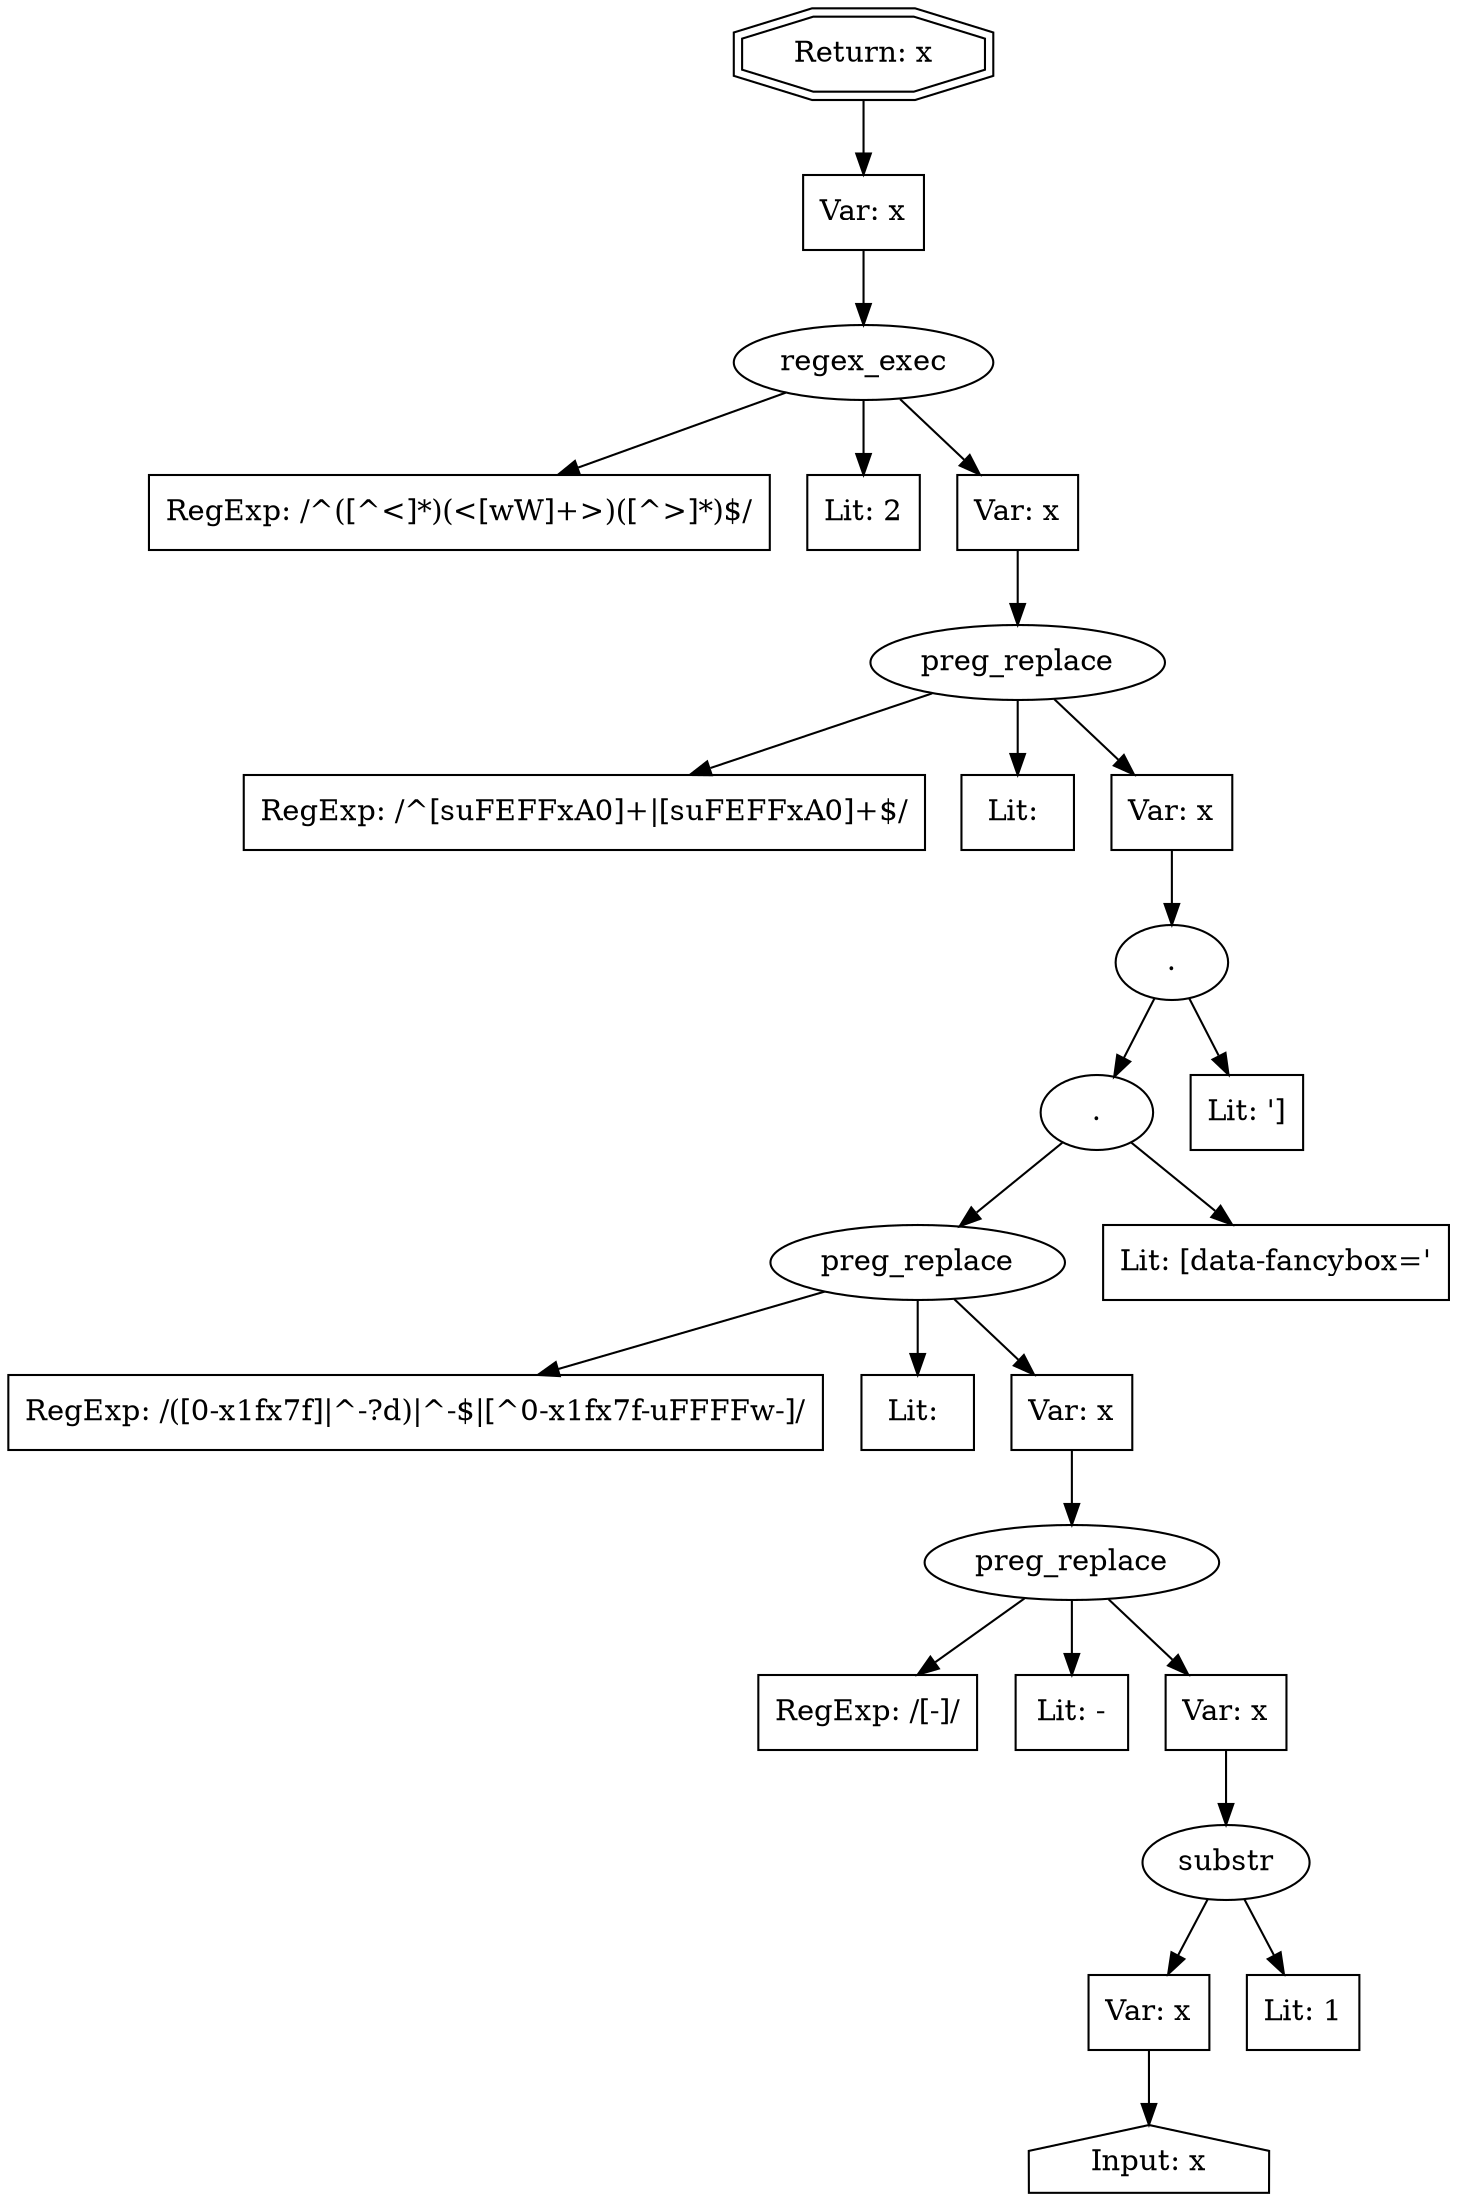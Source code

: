 // Finding: 4db21648-d354-44d1-8ed3-c77ef3853dd6
// Finding.url: https://www.example196.com/product/632433/aoc-27g2-27-full-hd-144hz-hdmi-dp-vga-freesync-g-sync-compatible-ips-led-gaming-monitor##"></iframe></style></script></object></embed></textarea><img src=x onerror=taintfoxLog('863e6613effa4e2e9676b1e057e39a3a')><!--/*
// Finding.parentloc: https://www.example196.com/product/632433/aoc-27g2-27-full-hd-144hz-hdmi-dp-vga-freesync-g-sync-compatible-ips-led-gaming-monitor##"></iframe></style></script></object></embed></textarea><img src=x onerror=taintfoxLog('863e6613effa4e2e9676b1e057e39a3a')><!--/*
// Finding.domain: www.example196.com
// Finding.base_domain: example196.com
// Finding.source: location.hash
// Finding.sink: innerHTML
// Sanitizer.score: 26
// Sanitizer.name: n.fn.init
// Sanitizer.location: https://www.example196.com/bundles/js/DesktopAsyncJScompiled?v=6B904175LSdecsgr5nxoTyD4bfjBpkGn2ygEkAIWfes1 - n.fn.init:1:32361
// Finding.begin: 3
// Finding.end: 9
// Finding.original_uuid: b2cc0cb0-d161-4a0f-9fcf-dc64d2d7aac6
// Finding.TwentyFiveMillionFlowsId: -1598924776
// Finding.script: https://www.example196.com/bundles/js/DesktopJScompiled?v=TASp_O1CRHjJHYcOFB_K2bdb8sftmR3fUMn59NgGgWs1
// Finding.line: 1
// Exploit.uuid: 863e6613-effa-4e2e-9676-b1e057e39a3a
// Exploit.success: false
// Exploit.status: validated
// Exploit.method: C
// Exploit.type: html
// Exploit.token: attribute
// Exploit.content: src
// Exploit.quote_type: "
// Exploit.tag: iframe
// Exploit.break_out: #"></iframe></style></script></object></embed></textarea><img src=x onerror=
// Exploit.break_in: ><!--/*
// Exploit.payload: #"></iframe></style></script></object></embed></textarea><img src=x onerror=taintfoxLog(1)><!--/*
// Exploit.begin_taint_url: 0
// Exploit.end_taint_url: 27
// Exploit.replace_begin_url: 130
// Exploit.replace_end_url: 130
// Exploit.replace_begin_param: 136
// Exploit.replace_end_param: 136
// Issues.LargestEncodeAttrStringChain: 0
// Issues.LargestTextFragmentEncodeChainLength: 0
// Issues.HasApproximation: true
// Issues.HasMissingImplementation: false
// Issues.HasInfiniteRegexWithFunctionReplacer: true
// Issues.MergedSplitAndJoins: true
// Issues.HasUrlInRhsOfReplace: false
// Issues.HasUrlInLhsOfReplace: false
// Issues.HasCookieValueInLhsOfreplace: false
// Issues.HasCookieValueInRhsOfreplace: false
// Issues.HasCookieValueInMatchPattern: false
// Issues.HasCookieValueInExecPattern: false
// Issues.RemovedLRConcats: true
// Issues.RemovedReplaceArtifacts: false
// Issues.HasUrlInMatchPattern: false
// Issues.HasUrlInExecPattern: false
// Issues.RemovedNOPreplaces: false
// Issues.Known_sanitizer: false
// DepGraph.hash: -1563530788
// DepGraph.sanitizer_hash: -1662603551
// Merged split and join statements 
// Removed LR concats 
// Removed LR concats 
// Removed LR concats 
// Removed LR concats 
// Removed LR concats 
// Removed LR concats 
// Removed LR concats 
// Removed LR concats 
// Removed LR concats 
// Removed LR concats 
// Removed LR concats 
// Removed LR concats 
// Removed LR concats 
// Removed LR concats 
// Removed LR concats 
// Removed LR concats 
// Removed LR concats 
// Removed LR concats 
// Removed LR concats 
// Removed LR concats 
// Removed LR concats 
// Removed LR concats 
// Removed LR concats 
// Removed LR concats 
// Removed LR concats 
// Removed LR concats 
// Removed LR concats 
// Removed LR concats 
// Removed LR concats 
// Removed LR concats 
// Removed LR concats 
// Non Finite Regex with function on rhs:  replace(([\0-\x1f\x7f]|^-?\d)|^-$|[^\0-\x1f\x7f-\uFFFF\w-]/g: 1, s: 0, u: 0, m: 0, i: 0 [escapes(<: 1, >: 1, &: 1, ": 1, ': 1, `: 1, /: 1, \: 1, :: 1, =: 1, %: 1, *: 1,  : 1, ,: 1, -: 1, ;: 1, ^: 1, |: 1, (: 1, ): 1, [: 1, ]: 1, {: 1, }: 1), function_rhs: true], 'function(n,t){return t?"\0"===n?"�":n.slice(0,-1)+"\\"+n.charCodeAt(n.length-1).toString(16)+" ":"\\"+n}') - Left hand side has to be a range 
// Approximated Implementation for:  replace(([\0-\x1f\x7f]|^-?\d)|^-$|[^\0-\x1f\x7f-\uFFFF\w-]/g: 1, s: 0, u: 0, m: 0, i: 0 [escapes(<: 1, >: 1, &: 1, ": 1, ': 1, `: 1, /: 1, \: 1, :: 1, =: 1, %: 1, *: 1,  : 1, ,: 1, -: 1, ;: 1, ^: 1, |: 1, (: 1, ): 1, [: 1, ]: 1, {: 1, }: 1), function_rhs: true], 'function(n,t){return t?"\0"===n?"�":n.slice(0,-1)+"\\"+n.charCodeAt(n.length-1).toString(16)+" ":"\\"+n}') - Left hand side has to be a range 
digraph cfg {
n0 [shape=house, label="Input: x"];
n1 [shape=ellipse, label="substr"];
n2 [shape=box, label="Var: x"];
n3 [shape=box, label="Lit: 1"];
n4 [shape=ellipse, label="preg_replace"];
n5 [shape=box, label="RegExp: /[-]/"];
n6 [shape=box, label="Lit: -"];
n7 [shape=box, label="Var: x"];
n8 [shape=ellipse, label="preg_replace"];
n9 [shape=box, label="RegExp: /([\0-\x1f\x7f]|^-?\d)|^-$|[^\0-\x1f\x7f-\uFFFF\w-]/"];
n10 [shape=box, label="Lit: "];
n11 [shape=box, label="Var: x"];
n12 [shape=ellipse, label="."];
n13 [shape=box, label="Lit: [data-fancybox='"];
n14 [shape=ellipse, label="."];
n15 [shape=box, label="Lit: ']"];
n16 [shape=ellipse, label="preg_replace"];
n17 [shape=box, label="RegExp: /^[\s\uFEFF\xA0]+|[\s\uFEFF\xA0]+$/"];
n18 [shape=box, label="Lit: "];
n19 [shape=box, label="Var: x"];
n20 [shape=ellipse, label="regex_exec"];
n21 [shape=box, label="RegExp: /^([^<]*)(<[\w\W]+>)([^>]*)$/"];
n22 [shape=box, label="Lit: 2"];
n23 [shape=box, label="Var: x"];
n24 [shape=box, label="Var: x"];
n25 [shape=doubleoctagon, label="Return: x"];
n2 -> n0;
n1 -> n2;
n1 -> n3;
n7 -> n1;
n4 -> n5;
n4 -> n6;
n4 -> n7;
n11 -> n4;
n8 -> n9;
n8 -> n10;
n8 -> n11;
n12 -> n13;
n12 -> n8;
n14 -> n12;
n14 -> n15;
n19 -> n14;
n16 -> n17;
n16 -> n18;
n16 -> n19;
n23 -> n16;
n20 -> n21;
n20 -> n22;
n20 -> n23;
n24 -> n20;
n25 -> n24;
}